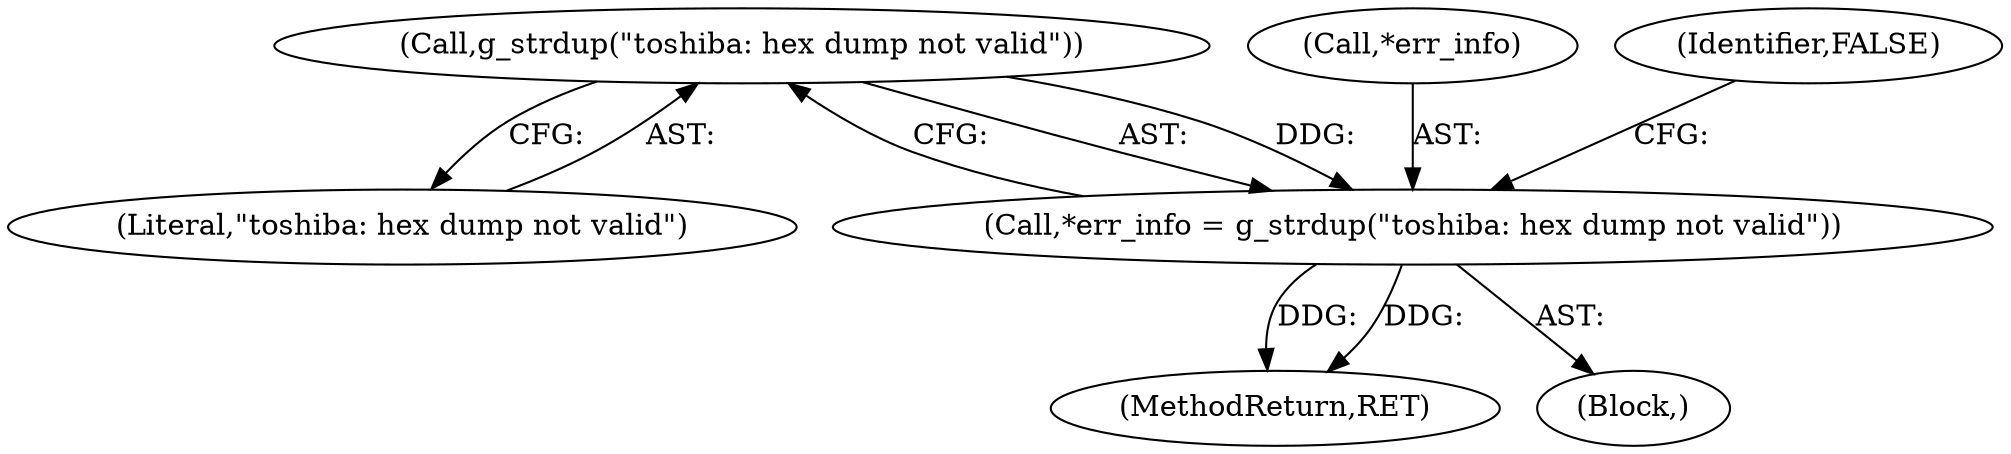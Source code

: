 digraph "0_wireshark_5efb45231671baa2db2011d8f67f9d6e72bc455b@API" {
"1000451" [label="(Call,g_strdup(\"toshiba: hex dump not valid\"))"];
"1000448" [label="(Call,*err_info = g_strdup(\"toshiba: hex dump not valid\"))"];
"1000448" [label="(Call,*err_info = g_strdup(\"toshiba: hex dump not valid\"))"];
"1000457" [label="(MethodReturn,RET)"];
"1000452" [label="(Literal,\"toshiba: hex dump not valid\")"];
"1000443" [label="(Block,)"];
"1000451" [label="(Call,g_strdup(\"toshiba: hex dump not valid\"))"];
"1000449" [label="(Call,*err_info)"];
"1000454" [label="(Identifier,FALSE)"];
"1000451" -> "1000448"  [label="AST: "];
"1000451" -> "1000452"  [label="CFG: "];
"1000452" -> "1000451"  [label="AST: "];
"1000448" -> "1000451"  [label="CFG: "];
"1000451" -> "1000448"  [label="DDG: "];
"1000448" -> "1000443"  [label="AST: "];
"1000449" -> "1000448"  [label="AST: "];
"1000454" -> "1000448"  [label="CFG: "];
"1000448" -> "1000457"  [label="DDG: "];
"1000448" -> "1000457"  [label="DDG: "];
}
